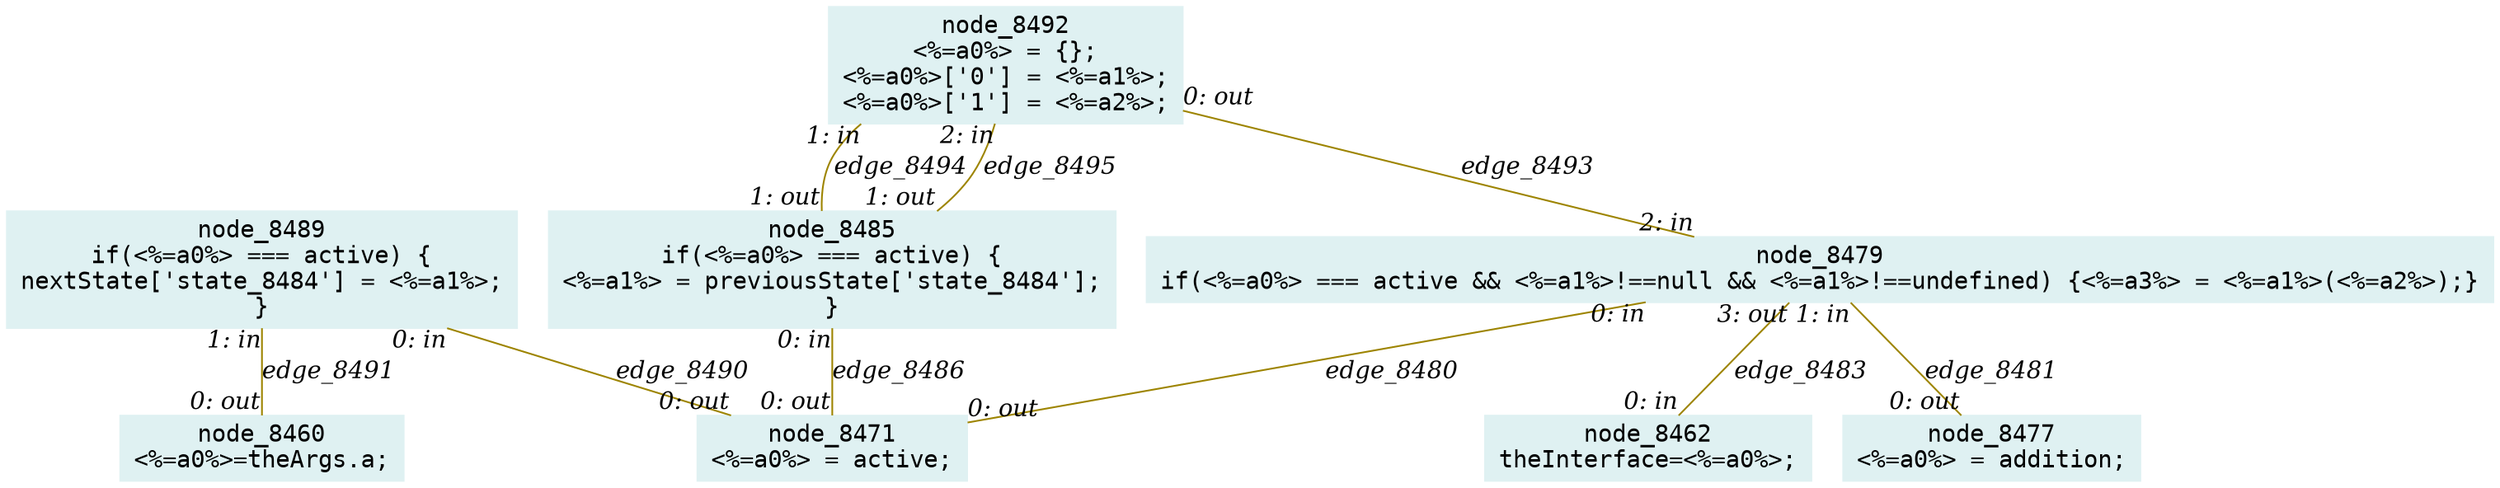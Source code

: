 digraph g{node_8460 [shape="box", style="filled", color="#dff1f2", fontname="Courier", label="node_8460
<%=a0%>=theArgs.a;
" ]
node_8462 [shape="box", style="filled", color="#dff1f2", fontname="Courier", label="node_8462
theInterface=<%=a0%>;
" ]
node_8471 [shape="box", style="filled", color="#dff1f2", fontname="Courier", label="node_8471
<%=a0%> = active;
" ]
node_8477 [shape="box", style="filled", color="#dff1f2", fontname="Courier", label="node_8477
<%=a0%> = addition;
" ]
node_8479 [shape="box", style="filled", color="#dff1f2", fontname="Courier", label="node_8479
if(<%=a0%> === active && <%=a1%>!==null && <%=a1%>!==undefined) {<%=a3%> = <%=a1%>(<%=a2%>);}
" ]
node_8485 [shape="box", style="filled", color="#dff1f2", fontname="Courier", label="node_8485
if(<%=a0%> === active) {
<%=a1%> = previousState['state_8484'];
}
" ]
node_8489 [shape="box", style="filled", color="#dff1f2", fontname="Courier", label="node_8489
if(<%=a0%> === active) {
nextState['state_8484'] = <%=a1%>;
}
" ]
node_8492 [shape="box", style="filled", color="#dff1f2", fontname="Courier", label="node_8492
<%=a0%> = {};
<%=a0%>['0'] = <%=a1%>;
<%=a0%>['1'] = <%=a2%>;
" ]
node_8479 -> node_8471 [dir=none, arrowHead=none, fontname="Times-Italic", arrowsize=1, color="#9d8400", label="edge_8480",  headlabel="0: out", taillabel="0: in" ]
node_8479 -> node_8477 [dir=none, arrowHead=none, fontname="Times-Italic", arrowsize=1, color="#9d8400", label="edge_8481",  headlabel="0: out", taillabel="1: in" ]
node_8479 -> node_8462 [dir=none, arrowHead=none, fontname="Times-Italic", arrowsize=1, color="#9d8400", label="edge_8483",  headlabel="0: in", taillabel="3: out" ]
node_8485 -> node_8471 [dir=none, arrowHead=none, fontname="Times-Italic", arrowsize=1, color="#9d8400", label="edge_8486",  headlabel="0: out", taillabel="0: in" ]
node_8489 -> node_8471 [dir=none, arrowHead=none, fontname="Times-Italic", arrowsize=1, color="#9d8400", label="edge_8490",  headlabel="0: out", taillabel="0: in" ]
node_8489 -> node_8460 [dir=none, arrowHead=none, fontname="Times-Italic", arrowsize=1, color="#9d8400", label="edge_8491",  headlabel="0: out", taillabel="1: in" ]
node_8492 -> node_8479 [dir=none, arrowHead=none, fontname="Times-Italic", arrowsize=1, color="#9d8400", label="edge_8493",  headlabel="2: in", taillabel="0: out" ]
node_8492 -> node_8485 [dir=none, arrowHead=none, fontname="Times-Italic", arrowsize=1, color="#9d8400", label="edge_8494",  headlabel="1: out", taillabel="1: in" ]
node_8492 -> node_8485 [dir=none, arrowHead=none, fontname="Times-Italic", arrowsize=1, color="#9d8400", label="edge_8495",  headlabel="1: out", taillabel="2: in" ]
}